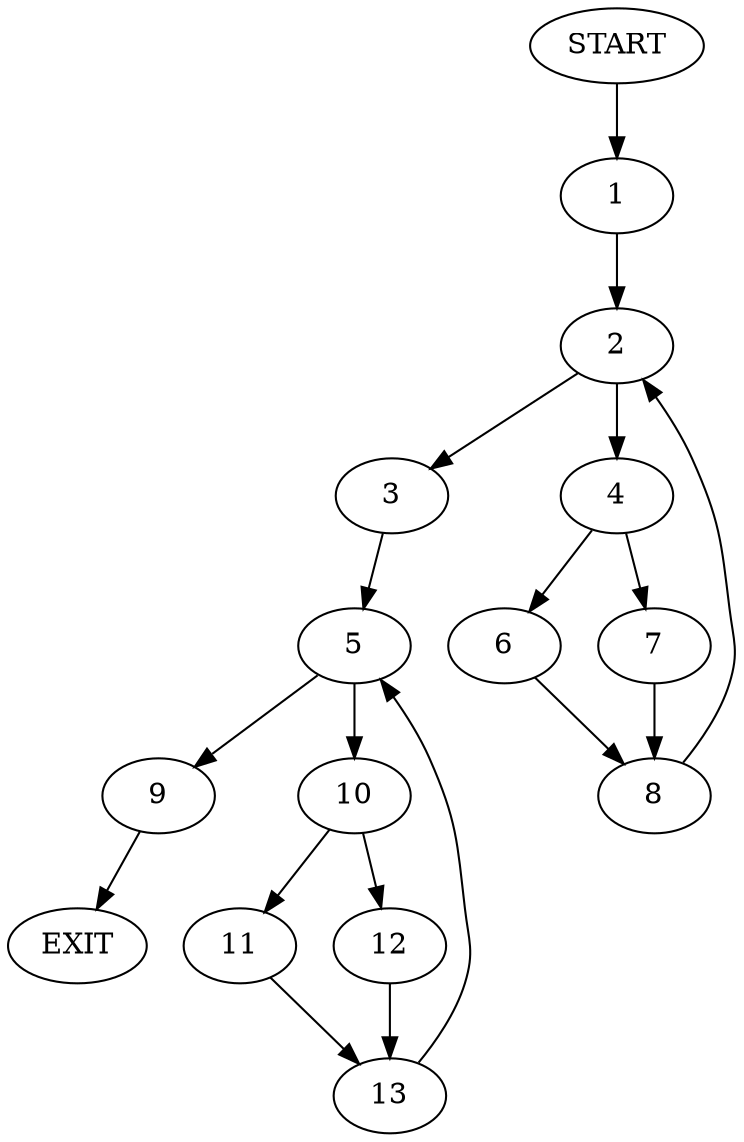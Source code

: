 digraph {
0 [label="START"]
14 [label="EXIT"]
0 -> 1
1 -> 2
2 -> 3
2 -> 4
3 -> 5
4 -> 6
4 -> 7
6 -> 8
7 -> 8
8 -> 2
5 -> 9
5 -> 10
10 -> 11
10 -> 12
9 -> 14
11 -> 13
12 -> 13
13 -> 5
}
